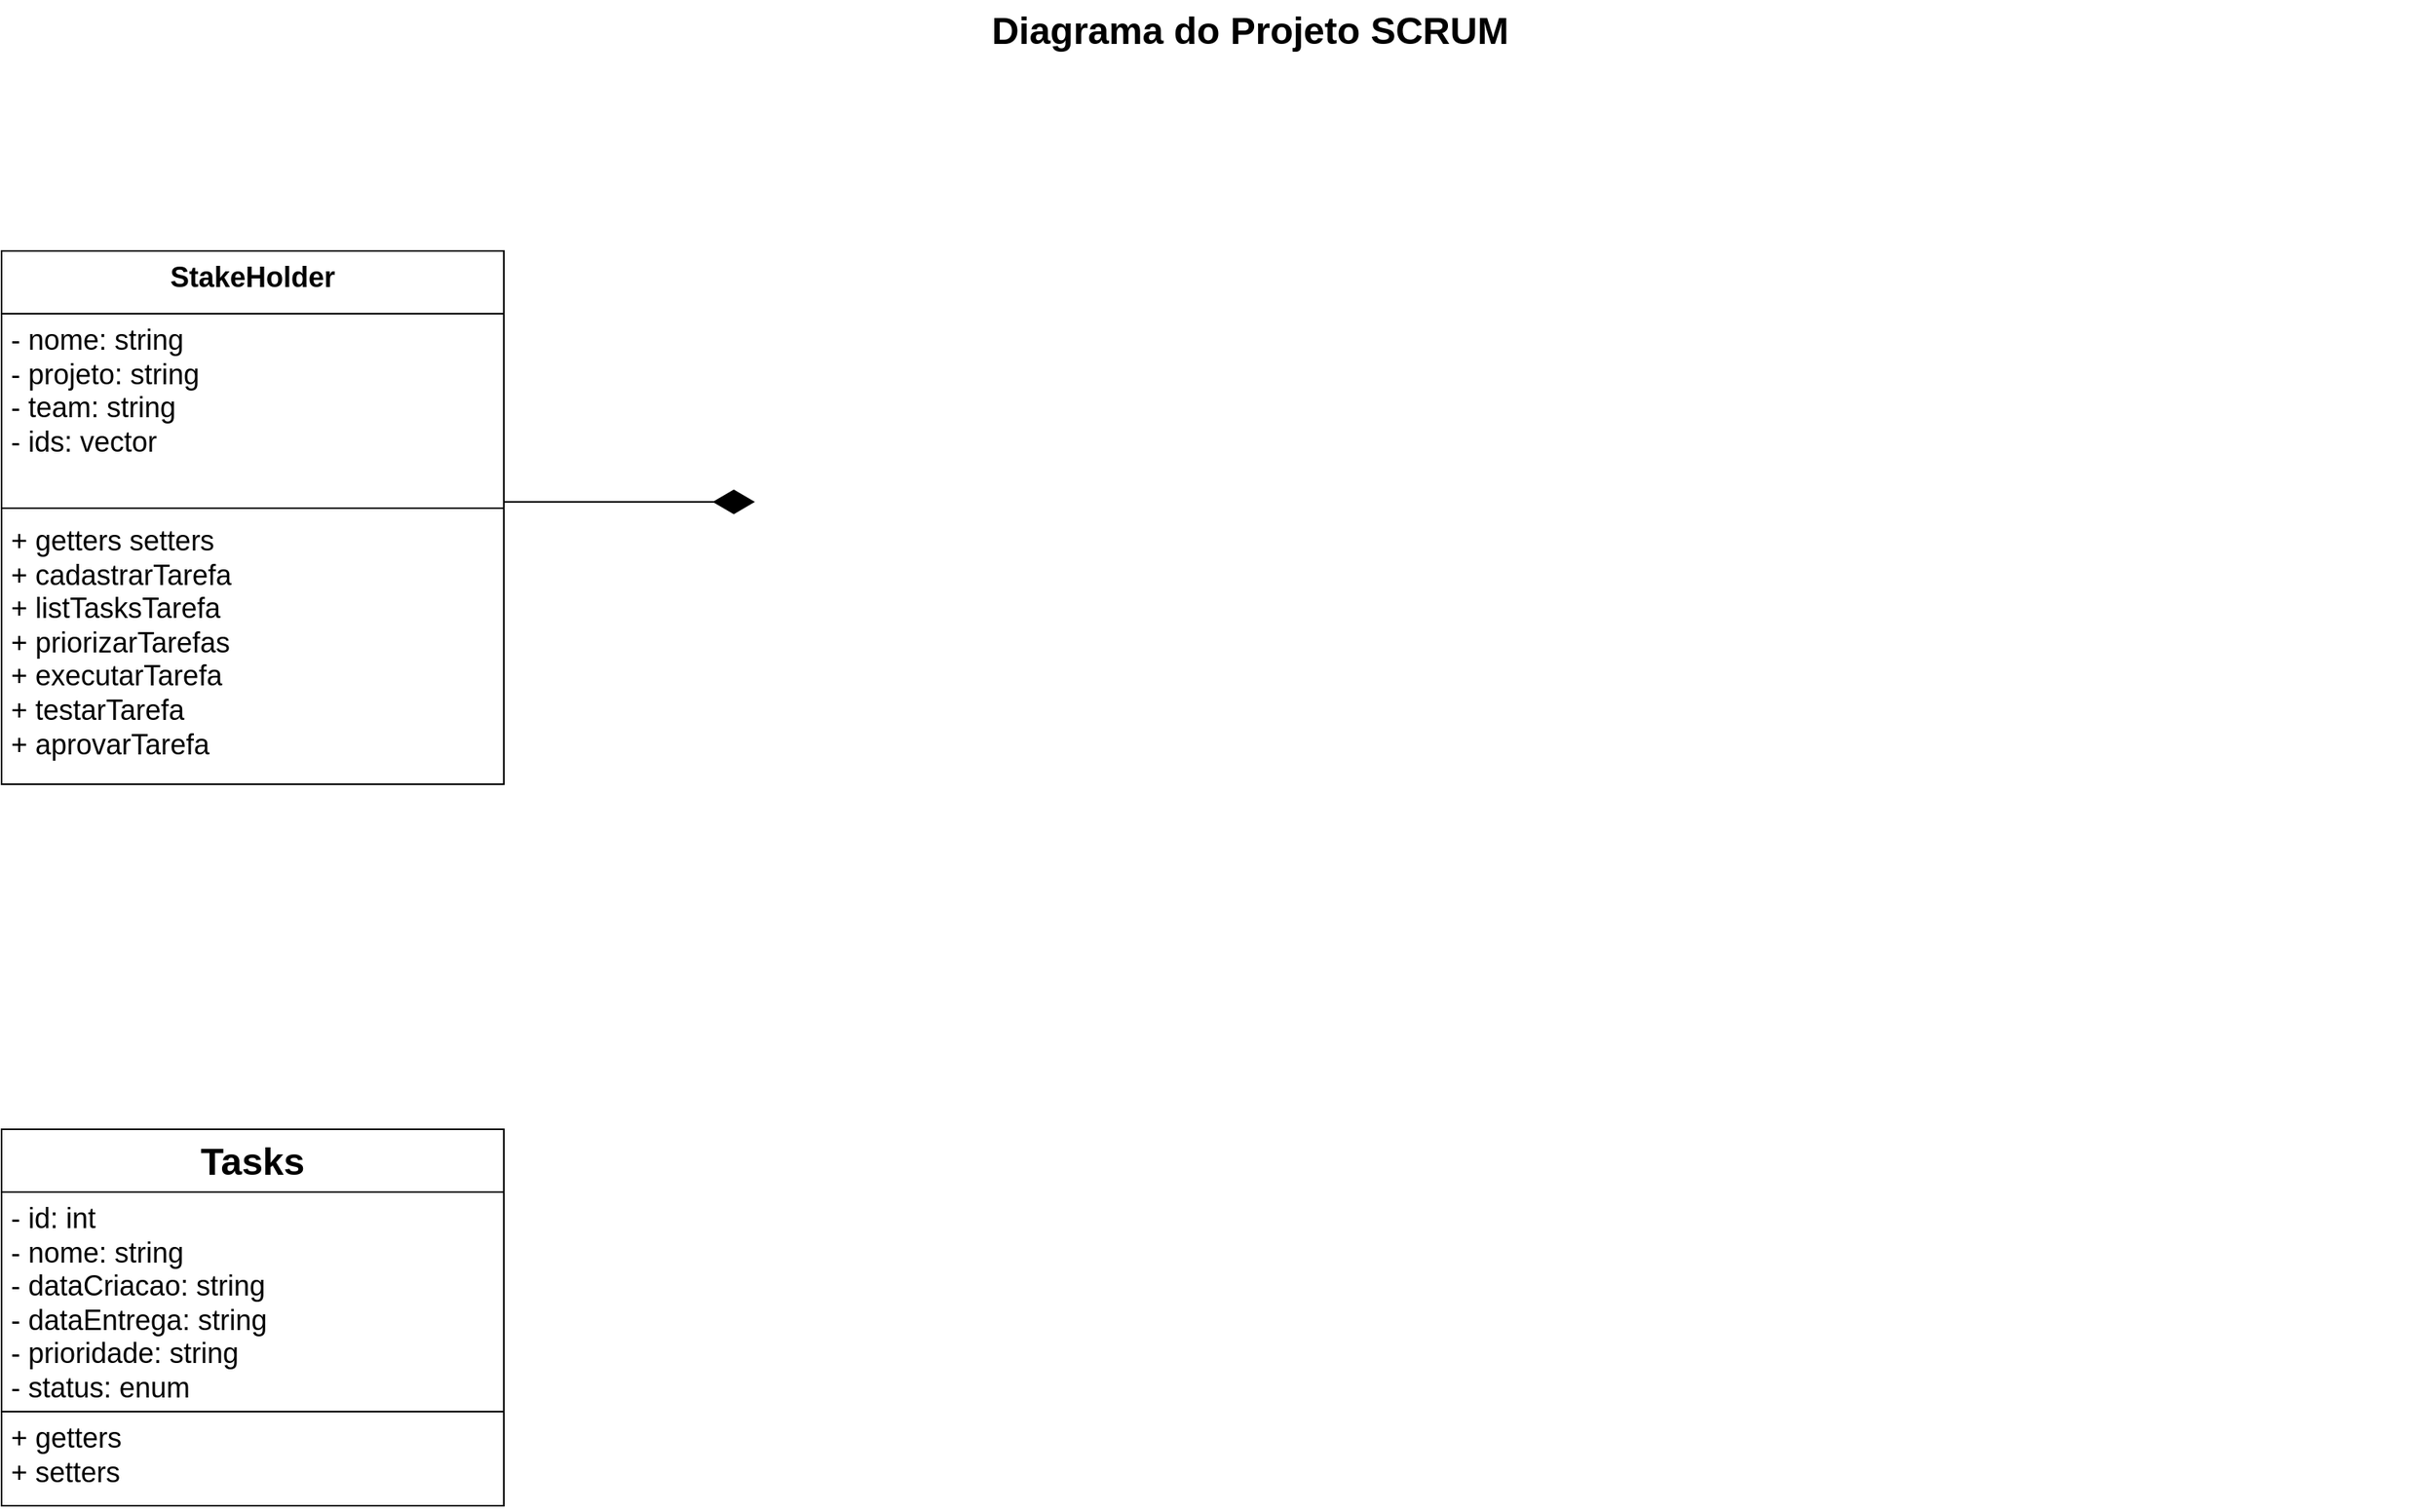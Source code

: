 <mxfile version="21.6.1" type="github">
  <diagram name="Page-1" id="929967ad-93f9-6ef4-fab6-5d389245f69c">
    <mxGraphModel dx="1434" dy="788" grid="1" gridSize="10" guides="1" tooltips="1" connect="1" arrows="1" fold="1" page="1" pageScale="1.5" pageWidth="1169" pageHeight="826" background="none" math="0" shadow="0">
      <root>
        <mxCell id="0" style=";html=1;" />
        <mxCell id="1" style=";html=1;" parent="0" />
        <mxCell id="1672d66443f91eb5-23" value="Diagrama do Projeto SCRUM" style="text;strokeColor=none;fillColor=none;html=1;fontSize=24;fontStyle=1;verticalAlign=middle;align=center;" parent="1" vertex="1">
          <mxGeometry x="120" y="40" width="1510" height="40" as="geometry" />
        </mxCell>
        <mxCell id="g43YezjUdcOCX8W5xUnA-20" value="&lt;font style=&quot;font-size: 24px;&quot;&gt;Tasks&lt;/font&gt;" style="swimlane;fontStyle=1;align=center;verticalAlign=top;childLayout=stackLayout;horizontal=1;startSize=40;horizontalStack=0;resizeParent=1;resizeParentMax=0;resizeLast=0;collapsible=1;marginBottom=0;whiteSpace=wrap;html=1;" parent="1" vertex="1">
          <mxGeometry x="80" y="760" width="320" height="180" as="geometry">
            <mxRectangle x="680" y="520" width="70" height="30" as="alternateBounds" />
          </mxGeometry>
        </mxCell>
        <mxCell id="g43YezjUdcOCX8W5xUnA-21" value="&lt;font style=&quot;font-size: 18px;&quot;&gt;- id: int&lt;br&gt;- nome: string&lt;br&gt;- dataCriacao: string&lt;br&gt;- dataEntrega: string&lt;br&gt;- prioridade: string&lt;br&gt;- status: enum&lt;br&gt;&lt;/font&gt;" style="text;strokeColor=none;fillColor=none;align=left;verticalAlign=top;spacingLeft=4;spacingRight=4;overflow=hidden;rotatable=0;points=[[0,0.5],[1,0.5]];portConstraint=eastwest;whiteSpace=wrap;html=1;" parent="g43YezjUdcOCX8W5xUnA-20" vertex="1">
          <mxGeometry y="40" width="320" height="140" as="geometry" />
        </mxCell>
        <mxCell id="g43YezjUdcOCX8W5xUnA-27" value="&lt;span style=&quot;font-size: 18px;&quot;&gt;StakeHolder&lt;/span&gt;" style="swimlane;fontStyle=1;align=center;verticalAlign=top;childLayout=stackLayout;horizontal=1;startSize=40;horizontalStack=0;resizeParent=1;resizeParentMax=0;resizeLast=0;collapsible=1;marginBottom=0;whiteSpace=wrap;html=1;" parent="1" vertex="1">
          <mxGeometry x="80" y="200" width="320" height="340" as="geometry" />
        </mxCell>
        <mxCell id="g43YezjUdcOCX8W5xUnA-28" value="&lt;span style=&quot;font-size: 18px;&quot;&gt;- nome: string&lt;br&gt;- projeto: string&lt;br&gt;- team: string&lt;br&gt;- ids: vector&lt;br&gt;&lt;/span&gt;" style="text;strokeColor=none;fillColor=none;align=left;verticalAlign=top;spacingLeft=4;spacingRight=4;overflow=hidden;rotatable=0;points=[[0,0.5],[1,0.5]];portConstraint=eastwest;whiteSpace=wrap;html=1;" parent="g43YezjUdcOCX8W5xUnA-27" vertex="1">
          <mxGeometry y="40" width="320" height="120" as="geometry" />
        </mxCell>
        <mxCell id="g43YezjUdcOCX8W5xUnA-29" value="" style="line;strokeWidth=1;fillColor=none;align=left;verticalAlign=middle;spacingTop=-1;spacingLeft=3;spacingRight=3;rotatable=0;labelPosition=right;points=[];portConstraint=eastwest;strokeColor=inherit;" parent="g43YezjUdcOCX8W5xUnA-27" vertex="1">
          <mxGeometry y="160" width="320" height="8" as="geometry" />
        </mxCell>
        <mxCell id="g43YezjUdcOCX8W5xUnA-30" value="&lt;font style=&quot;font-size: 18px;&quot;&gt;+ getters setters&lt;br&gt;+ cadastrarTarefa&lt;br&gt;+ listTasksTarefa&lt;br&gt;+ priorizarTarefas&lt;br&gt;+ executarTarefa&lt;br&gt;+ testarTarefa&lt;br&gt;+ aprovarTarefa&lt;br&gt;&lt;/font&gt;" style="text;strokeColor=none;fillColor=none;align=left;verticalAlign=top;spacingLeft=4;spacingRight=4;overflow=hidden;rotatable=0;points=[[0,0.5],[1,0.5]];portConstraint=eastwest;whiteSpace=wrap;html=1;" parent="g43YezjUdcOCX8W5xUnA-27" vertex="1">
          <mxGeometry y="168" width="320" height="172" as="geometry" />
        </mxCell>
        <mxCell id="g43YezjUdcOCX8W5xUnA-39" value="" style="endArrow=diamondThin;endFill=1;endSize=24;html=1;rounded=0;" parent="1" edge="1">
          <mxGeometry width="160" relative="1" as="geometry">
            <mxPoint x="400" y="360" as="sourcePoint" />
            <mxPoint x="560" y="360" as="targetPoint" />
          </mxGeometry>
        </mxCell>
        <mxCell id="kHGSxO4OLZmnFPLA28h6-3" value="" style="rounded=0;whiteSpace=wrap;html=1;" vertex="1" parent="1">
          <mxGeometry x="80" y="940" width="320" height="60" as="geometry" />
        </mxCell>
        <mxCell id="kHGSxO4OLZmnFPLA28h6-4" value="&lt;font style=&quot;font-size: 18px;&quot;&gt;+ getters&lt;br&gt;+ setters&lt;br&gt;&lt;/font&gt;" style="text;strokeColor=none;fillColor=none;align=left;verticalAlign=top;spacingLeft=4;spacingRight=4;overflow=hidden;rotatable=0;points=[[0,0.5],[1,0.5]];portConstraint=eastwest;whiteSpace=wrap;html=1;" vertex="1" parent="1">
          <mxGeometry x="80" y="940" width="320" height="60" as="geometry" />
        </mxCell>
      </root>
    </mxGraphModel>
  </diagram>
</mxfile>
